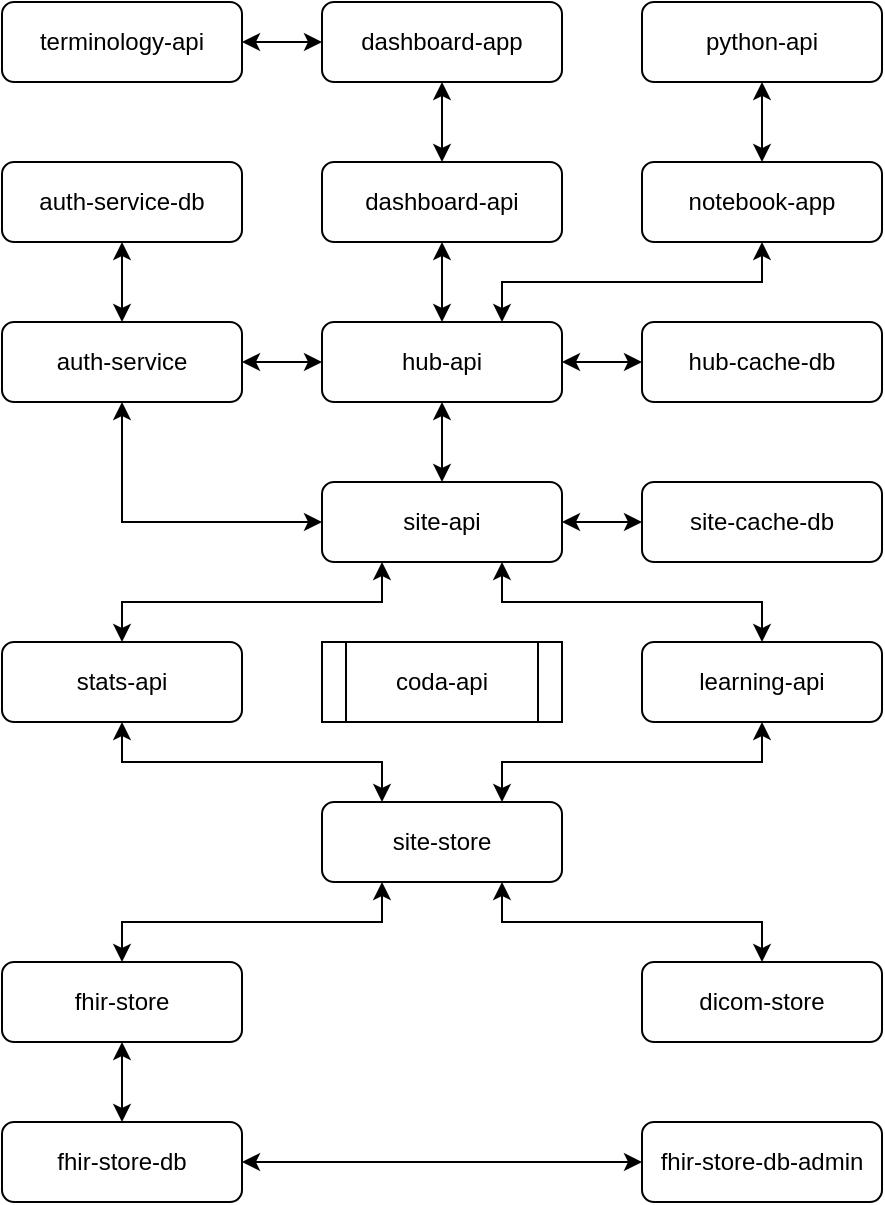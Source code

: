 <mxfile version="20.4.0" type="github">
  <diagram id="A6mGiJX77Anee0y3DD2L" name="Page-1">
    <mxGraphModel dx="911" dy="676" grid="1" gridSize="10" guides="1" tooltips="1" connect="1" arrows="1" fold="1" page="1" pageScale="1" pageWidth="5000" pageHeight="5000" math="0" shadow="0">
      <root>
        <mxCell id="0" />
        <mxCell id="1" parent="0" />
        <mxCell id="w7y_vHv0rKMgLHtO9g_5-16" style="edgeStyle=orthogonalEdgeStyle;rounded=0;orthogonalLoop=1;jettySize=auto;html=1;exitX=0.5;exitY=0;exitDx=0;exitDy=0;startArrow=classic;startFill=1;" edge="1" parent="1" source="w7y_vHv0rKMgLHtO9g_5-1" target="w7y_vHv0rKMgLHtO9g_5-15">
          <mxGeometry relative="1" as="geometry" />
        </mxCell>
        <mxCell id="w7y_vHv0rKMgLHtO9g_5-30" style="edgeStyle=orthogonalEdgeStyle;rounded=0;orthogonalLoop=1;jettySize=auto;html=1;exitX=1;exitY=0.5;exitDx=0;exitDy=0;startArrow=classic;startFill=1;" edge="1" parent="1" source="w7y_vHv0rKMgLHtO9g_5-1" target="w7y_vHv0rKMgLHtO9g_5-29">
          <mxGeometry relative="1" as="geometry" />
        </mxCell>
        <mxCell id="w7y_vHv0rKMgLHtO9g_5-50" style="edgeStyle=orthogonalEdgeStyle;rounded=0;orthogonalLoop=1;jettySize=auto;html=1;exitX=0.75;exitY=0;exitDx=0;exitDy=0;startArrow=classic;startFill=1;" edge="1" parent="1" source="w7y_vHv0rKMgLHtO9g_5-1" target="w7y_vHv0rKMgLHtO9g_5-49">
          <mxGeometry relative="1" as="geometry" />
        </mxCell>
        <mxCell id="w7y_vHv0rKMgLHtO9g_5-1" value="hub-api" style="rounded=1;whiteSpace=wrap;html=1;" vertex="1" parent="1">
          <mxGeometry x="280" y="200" width="120" height="40" as="geometry" />
        </mxCell>
        <mxCell id="w7y_vHv0rKMgLHtO9g_5-14" style="edgeStyle=orthogonalEdgeStyle;rounded=0;orthogonalLoop=1;jettySize=auto;html=1;exitX=0.5;exitY=0;exitDx=0;exitDy=0;startArrow=classic;startFill=1;" edge="1" parent="1" source="w7y_vHv0rKMgLHtO9g_5-4" target="w7y_vHv0rKMgLHtO9g_5-1">
          <mxGeometry relative="1" as="geometry" />
        </mxCell>
        <mxCell id="w7y_vHv0rKMgLHtO9g_5-31" style="edgeStyle=orthogonalEdgeStyle;rounded=0;orthogonalLoop=1;jettySize=auto;html=1;exitX=0.25;exitY=1;exitDx=0;exitDy=0;entryX=0.5;entryY=0;entryDx=0;entryDy=0;startArrow=classic;startFill=1;" edge="1" parent="1" source="w7y_vHv0rKMgLHtO9g_5-4" target="w7y_vHv0rKMgLHtO9g_5-6">
          <mxGeometry relative="1" as="geometry" />
        </mxCell>
        <mxCell id="w7y_vHv0rKMgLHtO9g_5-32" style="edgeStyle=orthogonalEdgeStyle;rounded=0;orthogonalLoop=1;jettySize=auto;html=1;exitX=0.75;exitY=1;exitDx=0;exitDy=0;startArrow=classic;startFill=1;" edge="1" parent="1" source="w7y_vHv0rKMgLHtO9g_5-4" target="w7y_vHv0rKMgLHtO9g_5-7">
          <mxGeometry relative="1" as="geometry" />
        </mxCell>
        <mxCell id="w7y_vHv0rKMgLHtO9g_5-33" style="edgeStyle=orthogonalEdgeStyle;rounded=0;orthogonalLoop=1;jettySize=auto;html=1;exitX=1;exitY=0.5;exitDx=0;exitDy=0;startArrow=classic;startFill=1;" edge="1" parent="1" source="w7y_vHv0rKMgLHtO9g_5-4" target="w7y_vHv0rKMgLHtO9g_5-8">
          <mxGeometry relative="1" as="geometry" />
        </mxCell>
        <mxCell id="w7y_vHv0rKMgLHtO9g_5-4" value="site-api" style="rounded=1;whiteSpace=wrap;html=1;" vertex="1" parent="1">
          <mxGeometry x="280" y="280" width="120" height="40" as="geometry" />
        </mxCell>
        <mxCell id="w7y_vHv0rKMgLHtO9g_5-6" value="stats-api" style="rounded=1;whiteSpace=wrap;html=1;" vertex="1" parent="1">
          <mxGeometry x="120" y="360" width="120" height="40" as="geometry" />
        </mxCell>
        <mxCell id="w7y_vHv0rKMgLHtO9g_5-7" value="learning-api" style="rounded=1;whiteSpace=wrap;html=1;" vertex="1" parent="1">
          <mxGeometry x="440" y="360" width="120" height="40" as="geometry" />
        </mxCell>
        <mxCell id="w7y_vHv0rKMgLHtO9g_5-8" value="site-cache-db" style="rounded=1;whiteSpace=wrap;html=1;" vertex="1" parent="1">
          <mxGeometry x="440" y="280" width="120" height="40" as="geometry" />
        </mxCell>
        <mxCell id="w7y_vHv0rKMgLHtO9g_5-18" style="edgeStyle=orthogonalEdgeStyle;rounded=0;orthogonalLoop=1;jettySize=auto;html=1;exitX=0.5;exitY=0;exitDx=0;exitDy=0;startArrow=classic;startFill=1;" edge="1" parent="1" source="w7y_vHv0rKMgLHtO9g_5-15" target="w7y_vHv0rKMgLHtO9g_5-17">
          <mxGeometry relative="1" as="geometry" />
        </mxCell>
        <mxCell id="w7y_vHv0rKMgLHtO9g_5-15" value="dashboard-api" style="rounded=1;whiteSpace=wrap;html=1;" vertex="1" parent="1">
          <mxGeometry x="280" y="120" width="120" height="40" as="geometry" />
        </mxCell>
        <mxCell id="w7y_vHv0rKMgLHtO9g_5-17" value="dashboard-app" style="rounded=1;whiteSpace=wrap;html=1;" vertex="1" parent="1">
          <mxGeometry x="280" y="40" width="120" height="40" as="geometry" />
        </mxCell>
        <mxCell id="w7y_vHv0rKMgLHtO9g_5-21" style="edgeStyle=orthogonalEdgeStyle;rounded=0;orthogonalLoop=1;jettySize=auto;html=1;exitX=0.5;exitY=0;exitDx=0;exitDy=0;entryX=0.5;entryY=1;entryDx=0;entryDy=0;startArrow=classic;startFill=1;" edge="1" parent="1" source="w7y_vHv0rKMgLHtO9g_5-19" target="w7y_vHv0rKMgLHtO9g_5-20">
          <mxGeometry relative="1" as="geometry" />
        </mxCell>
        <mxCell id="w7y_vHv0rKMgLHtO9g_5-44" style="edgeStyle=orthogonalEdgeStyle;rounded=0;orthogonalLoop=1;jettySize=auto;html=1;exitX=0.5;exitY=1;exitDx=0;exitDy=0;entryX=0;entryY=0.5;entryDx=0;entryDy=0;startArrow=classic;startFill=1;" edge="1" parent="1" source="w7y_vHv0rKMgLHtO9g_5-19" target="w7y_vHv0rKMgLHtO9g_5-4">
          <mxGeometry relative="1" as="geometry" />
        </mxCell>
        <mxCell id="w7y_vHv0rKMgLHtO9g_5-57" style="edgeStyle=orthogonalEdgeStyle;rounded=0;orthogonalLoop=1;jettySize=auto;html=1;exitX=1;exitY=0.5;exitDx=0;exitDy=0;startArrow=classic;startFill=1;" edge="1" parent="1" source="w7y_vHv0rKMgLHtO9g_5-19" target="w7y_vHv0rKMgLHtO9g_5-1">
          <mxGeometry relative="1" as="geometry" />
        </mxCell>
        <mxCell id="w7y_vHv0rKMgLHtO9g_5-19" value="auth-service" style="rounded=1;whiteSpace=wrap;html=1;" vertex="1" parent="1">
          <mxGeometry x="120" y="200" width="120" height="40" as="geometry" />
        </mxCell>
        <mxCell id="w7y_vHv0rKMgLHtO9g_5-20" value="auth-service-db" style="rounded=1;whiteSpace=wrap;html=1;" vertex="1" parent="1">
          <mxGeometry x="120" y="120" width="120" height="40" as="geometry" />
        </mxCell>
        <mxCell id="w7y_vHv0rKMgLHtO9g_5-29" value="hub-cache-db" style="rounded=1;whiteSpace=wrap;html=1;" vertex="1" parent="1">
          <mxGeometry x="440" y="200" width="120" height="40" as="geometry" />
        </mxCell>
        <mxCell id="w7y_vHv0rKMgLHtO9g_5-43" style="edgeStyle=orthogonalEdgeStyle;rounded=0;orthogonalLoop=1;jettySize=auto;html=1;exitX=0.5;exitY=1;exitDx=0;exitDy=0;startArrow=classic;startFill=1;" edge="1" parent="1" source="w7y_vHv0rKMgLHtO9g_5-34" target="w7y_vHv0rKMgLHtO9g_5-35">
          <mxGeometry relative="1" as="geometry" />
        </mxCell>
        <mxCell id="w7y_vHv0rKMgLHtO9g_5-34" value="fhir-store" style="rounded=1;whiteSpace=wrap;html=1;" vertex="1" parent="1">
          <mxGeometry x="120" y="520" width="120" height="40" as="geometry" />
        </mxCell>
        <mxCell id="w7y_vHv0rKMgLHtO9g_5-46" style="edgeStyle=orthogonalEdgeStyle;rounded=0;orthogonalLoop=1;jettySize=auto;html=1;exitX=1;exitY=0.5;exitDx=0;exitDy=0;startArrow=classic;startFill=1;" edge="1" parent="1" source="w7y_vHv0rKMgLHtO9g_5-35" target="w7y_vHv0rKMgLHtO9g_5-45">
          <mxGeometry relative="1" as="geometry" />
        </mxCell>
        <mxCell id="w7y_vHv0rKMgLHtO9g_5-35" value="fhir-store-db" style="rounded=1;whiteSpace=wrap;html=1;" vertex="1" parent="1">
          <mxGeometry x="120" y="600" width="120" height="40" as="geometry" />
        </mxCell>
        <mxCell id="w7y_vHv0rKMgLHtO9g_5-38" style="edgeStyle=orthogonalEdgeStyle;rounded=0;orthogonalLoop=1;jettySize=auto;html=1;exitX=0.25;exitY=0;exitDx=0;exitDy=0;startArrow=classic;startFill=1;" edge="1" parent="1" source="w7y_vHv0rKMgLHtO9g_5-37" target="w7y_vHv0rKMgLHtO9g_5-6">
          <mxGeometry relative="1" as="geometry" />
        </mxCell>
        <mxCell id="w7y_vHv0rKMgLHtO9g_5-39" style="edgeStyle=orthogonalEdgeStyle;rounded=0;orthogonalLoop=1;jettySize=auto;html=1;exitX=0.75;exitY=0;exitDx=0;exitDy=0;startArrow=classic;startFill=1;" edge="1" parent="1" source="w7y_vHv0rKMgLHtO9g_5-37" target="w7y_vHv0rKMgLHtO9g_5-7">
          <mxGeometry relative="1" as="geometry" />
        </mxCell>
        <mxCell id="w7y_vHv0rKMgLHtO9g_5-40" style="edgeStyle=orthogonalEdgeStyle;rounded=0;orthogonalLoop=1;jettySize=auto;html=1;exitX=0.25;exitY=1;exitDx=0;exitDy=0;startArrow=classic;startFill=1;" edge="1" parent="1" source="w7y_vHv0rKMgLHtO9g_5-37" target="w7y_vHv0rKMgLHtO9g_5-34">
          <mxGeometry relative="1" as="geometry" />
        </mxCell>
        <mxCell id="w7y_vHv0rKMgLHtO9g_5-42" style="edgeStyle=orthogonalEdgeStyle;rounded=0;orthogonalLoop=1;jettySize=auto;html=1;exitX=0.75;exitY=1;exitDx=0;exitDy=0;startArrow=classic;startFill=1;" edge="1" parent="1" source="w7y_vHv0rKMgLHtO9g_5-37" target="w7y_vHv0rKMgLHtO9g_5-41">
          <mxGeometry relative="1" as="geometry" />
        </mxCell>
        <mxCell id="w7y_vHv0rKMgLHtO9g_5-37" value="site-store" style="rounded=1;whiteSpace=wrap;html=1;" vertex="1" parent="1">
          <mxGeometry x="280" y="440" width="120" height="40" as="geometry" />
        </mxCell>
        <mxCell id="w7y_vHv0rKMgLHtO9g_5-41" value="dicom-store" style="rounded=1;whiteSpace=wrap;html=1;" vertex="1" parent="1">
          <mxGeometry x="440" y="520" width="120" height="40" as="geometry" />
        </mxCell>
        <mxCell id="w7y_vHv0rKMgLHtO9g_5-45" value="fhir-store-db-admin" style="rounded=1;whiteSpace=wrap;html=1;" vertex="1" parent="1">
          <mxGeometry x="440" y="600" width="120" height="40" as="geometry" />
        </mxCell>
        <mxCell id="w7y_vHv0rKMgLHtO9g_5-49" value="notebook-app" style="rounded=1;whiteSpace=wrap;html=1;" vertex="1" parent="1">
          <mxGeometry x="440" y="120" width="120" height="40" as="geometry" />
        </mxCell>
        <mxCell id="w7y_vHv0rKMgLHtO9g_5-56" style="edgeStyle=orthogonalEdgeStyle;rounded=0;orthogonalLoop=1;jettySize=auto;html=1;exitX=0.5;exitY=1;exitDx=0;exitDy=0;startArrow=classic;startFill=1;" edge="1" parent="1" source="w7y_vHv0rKMgLHtO9g_5-55" target="w7y_vHv0rKMgLHtO9g_5-49">
          <mxGeometry relative="1" as="geometry" />
        </mxCell>
        <mxCell id="w7y_vHv0rKMgLHtO9g_5-55" value="python-api" style="rounded=1;whiteSpace=wrap;html=1;" vertex="1" parent="1">
          <mxGeometry x="440" y="40" width="120" height="40" as="geometry" />
        </mxCell>
        <mxCell id="w7y_vHv0rKMgLHtO9g_5-59" style="edgeStyle=orthogonalEdgeStyle;rounded=0;orthogonalLoop=1;jettySize=auto;html=1;exitX=1;exitY=0.5;exitDx=0;exitDy=0;startArrow=classic;startFill=1;" edge="1" parent="1" source="w7y_vHv0rKMgLHtO9g_5-58" target="w7y_vHv0rKMgLHtO9g_5-17">
          <mxGeometry relative="1" as="geometry" />
        </mxCell>
        <mxCell id="w7y_vHv0rKMgLHtO9g_5-58" value="terminology-api" style="rounded=1;whiteSpace=wrap;html=1;" vertex="1" parent="1">
          <mxGeometry x="120" y="40" width="120" height="40" as="geometry" />
        </mxCell>
        <mxCell id="w7y_vHv0rKMgLHtO9g_5-61" value="coda-api" style="shape=process;whiteSpace=wrap;html=1;backgroundOutline=1;" vertex="1" parent="1">
          <mxGeometry x="280" y="360" width="120" height="40" as="geometry" />
        </mxCell>
      </root>
    </mxGraphModel>
  </diagram>
</mxfile>
